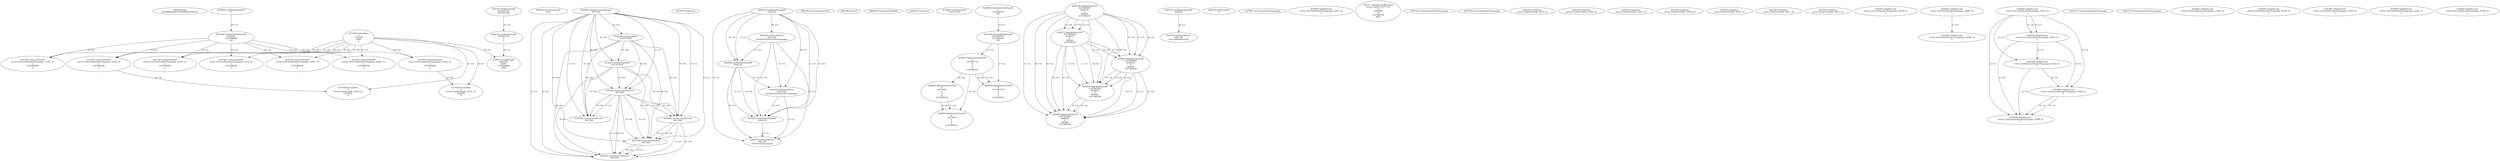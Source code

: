 // Global SCDG with merge call
digraph {
	0 [label="6850628.main
005989906a4f97d702b463f4258af216"]
	1 [label="4254480.GetModuleHandleW
0"]
	2 [label="6844434.SetThreadLocale
1024"]
	3 [label="4243965.InitializeCriticalSection
6917004"]
	4 [label="4243979.GetVersion
"]
	5 [label="4244018.GetModuleHandleW
4244120"]
	6 [label="4244024.GetProcAddress
9441320
GetThreadPreferredUILanguages"]
	5 -> 6 [label="(0-->1)"]
	7 [label="4244044.GetModuleHandleW
4244120"]
	5 -> 7 [label="(1-->1)"]
	5 -> 7 [label="(0-->0)"]
	6 -> 7 [label="(1-->0)"]
	8 [label="4244050.GetProcAddress
9441320
SetThreadPreferredUILanguages"]
	5 -> 8 [label="(0-->1)"]
	6 -> 8 [label="(1-->1)"]
	7 -> 8 [label="(0-->1)"]
	9 [label="4244070.GetModuleHandleW
4244120"]
	5 -> 9 [label="(1-->1)"]
	7 -> 9 [label="(1-->1)"]
	5 -> 9 [label="(0-->0)"]
	6 -> 9 [label="(1-->0)"]
	7 -> 9 [label="(0-->0)"]
	8 -> 9 [label="(1-->0)"]
	10 [label="4244076.GetProcAddress
9441320
GetThreadUILanguage"]
	5 -> 10 [label="(0-->1)"]
	6 -> 10 [label="(1-->1)"]
	7 -> 10 [label="(0-->1)"]
	8 -> 10 [label="(1-->1)"]
	9 -> 10 [label="(0-->1)"]
	11 [label="4250188.GetSystemInfo
2147417660"]
	3 -> 11 [label="(0-->0)"]
	12 [label="6844540.GetCommandLineW
"]
	13 [label="4214413.GetStartupInfoW
2147417624"]
	3 -> 13 [label="(0-->0)"]
	11 -> 13 [label="(0-->0)"]
	14 [label="6844560.GetACP
"]
	15 [label="6844580.GetCurrentThreadId
"]
	16 [label="4250204.GetVersion
"]
	17 [label="4276690.GetVersionExW
2147417420"]
	18 [label="4243306.GetModuleFileNameW
4194304
2147408904
522"]
	1 -> 18 [label="(0-->1)"]
	19 [label="4248064.GetModuleFileNameW
0
2147408370
261"]
	20 [label="4215383.VirtualAlloc
0
1310704
4096
4"]
	21 [label="4246338.RegOpenKeyExW
2147483649
4246772
0
983065
2147408236"]
	22 [label="4245741.GetModuleHandleW
4246160"]
	23 [label="4245758.GetProcAddress
9441320
GetLongPathNameW"]
	22 -> 23 [label="(0-->1)"]
	24 [label="4245785.GetLongPathNameW
2147407710
2147406542
261"]
	19 -> 24 [label="(3-->3)"]
	25 [label="4246556.RegQueryValueExW
0
2147407710
0
0
0
2147408232"]
	24 -> 25 [label="(1-->2)"]
	26 [label="4246599.RegQueryValueExW
0
2147407710
0
0
0
2147408232"]
	24 -> 26 [label="(1-->2)"]
	25 -> 26 [label="(2-->2)"]
	25 -> 26 [label="(6-->6)"]
	27 [label="4246722.RegCloseKey
0"]
	28 [label="4247883.GetUserDefaultUILanguage
"]
	29 [label="4245418.EnterCriticalSection
6917004"]
	3 -> 29 [label="(1-->1)"]
	3 -> 29 [label="(0-->0)"]
	11 -> 29 [label="(0-->0)"]
	13 -> 29 [label="(0-->0)"]
	30 [label="4245469.LeaveCriticalSection
6917004"]
	3 -> 30 [label="(1-->1)"]
	29 -> 30 [label="(1-->1)"]
	3 -> 30 [label="(0-->0)"]
	11 -> 30 [label="(0-->0)"]
	13 -> 30 [label="(0-->0)"]
	29 -> 30 [label="(0-->0)"]
	31 [label="4245487.IsValidLocale
retval_GetUserDefaultUILanguage_32857_32
2"]
	32 [label="4250171.MultiByteToWideChar
retval_GetACP_32773_32
0
4243868
10
2147403704
2047"]
	33 [label="4246635.RegQueryValueExW
0
4247000
0
0
0
2147408232"]
	25 -> 33 [label="(6-->6)"]
	34 [label="4246676.RegQueryValueExW
0
4247000
0
0
0
2147408232"]
	33 -> 34 [label="(2-->2)"]
	25 -> 34 [label="(6-->6)"]
	33 -> 34 [label="(6-->6)"]
	35 [label="4245454.LeaveCriticalSection
6917004"]
	3 -> 35 [label="(1-->1)"]
	29 -> 35 [label="(1-->1)"]
	3 -> 35 [label="(0-->0)"]
	11 -> 35 [label="(0-->0)"]
	13 -> 35 [label="(0-->0)"]
	29 -> 35 [label="(0-->0)"]
	36 [label="4247923.GetSystemDefaultUILanguage
"]
	37 [label="4247558.GetUserDefaultUILanguage
"]
	38 [label="4247567.GetLocaleInfoW
retval_GetUserDefaultUILanguage_33342_32
3
2147408268
4"]
	18 -> 38 [label="(0-->2)"]
	20 -> 38 [label="(4-->4)"]
	39 [label="4247247.FindFirstFileW
3224341740
2147407640"]
	40 [label="4247263.FindClose
retval_FindFirstFileW_33352_32"]
	41 [label="4248145.LoadLibraryExW
3224341740
0
2"]
	39 -> 41 [label="(1-->1)"]
	42 [label="4250073.LoadStringW
9441340
65485
2147409468
4096"]
	41 -> 42 [label="(0-->1)"]
	20 -> 42 [label="(3-->4)"]
	43 [label="4215588.VirtualAlloc
0
retval_LoadStringW_33532_32
1052672
4"]
	20 -> 43 [label="(4-->4)"]
	38 -> 43 [label="(4-->4)"]
	44 [label="4247567.GetLocaleInfoW
retval_GetUserDefaultUILanguage_33343_32
3
2147408268
4"]
	18 -> 44 [label="(0-->2)"]
	20 -> 44 [label="(4-->4)"]
	45 [label="4247263.FindClose
retval_FindFirstFileW_33353_32"]
	46 [label="4215588.VirtualAlloc
0
retval_LoadStringW_33533_32
1052672
4"]
	20 -> 46 [label="(4-->4)"]
	44 -> 46 [label="(4-->4)"]
	47 [label="4247567.GetLocaleInfoW
retval_GetUserDefaultUILanguage_32945_32
3
2147408268
4"]
	18 -> 47 [label="(0-->2)"]
	20 -> 47 [label="(4-->4)"]
	48 [label="4247263.FindClose
retval_FindFirstFileW_33541_32"]
	49 [label="4246372.RegOpenKeyExW
2147483650
4246772
0
983065
2147408236"]
	21 -> 49 [label="(2-->2)"]
	21 -> 49 [label="(4-->4)"]
	21 -> 49 [label="(5-->5)"]
	50 [label="4247567.GetLocaleInfoW
retval_GetUserDefaultUILanguage_32947_32
3
2147408268
4"]
	18 -> 50 [label="(0-->2)"]
	20 -> 50 [label="(4-->4)"]
	51 [label="4247263.FindClose
retval_FindFirstFileW_33543_32"]
	52 [label="4247567.GetLocaleInfoW
retval_GetUserDefaultUILanguage_33341_32
3
2147408268
4"]
	18 -> 52 [label="(0-->2)"]
	20 -> 52 [label="(4-->4)"]
	53 [label="4247263.FindClose
retval_FindFirstFileW_33351_32"]
	54 [label="4247567.GetLocaleInfoW
retval_GetUserDefaultUILanguage_33121_32
3
2147408268
4"]
	18 -> 54 [label="(0-->2)"]
	20 -> 54 [label="(4-->4)"]
	55 [label="4247263.FindClose
retval_FindFirstFileW_33611_32"]
	56 [label="4247567.GetLocaleInfoW
retval_GetUserDefaultUILanguage_33122_32
3
2147408268
4"]
	18 -> 56 [label="(0-->2)"]
	20 -> 56 [label="(4-->4)"]
	57 [label="4247263.FindClose
retval_FindFirstFileW_33612_32"]
	58 [label="4245487.IsValidLocale
retval_GetUserDefaultUILanguage_32858_32
2"]
	59 [label="4245487.IsValidLocale
retval_GetUserDefaultUILanguage_32860_32
2"]
	60 [label="4245580.EnterCriticalSection
6917004"]
	3 -> 60 [label="(1-->1)"]
	29 -> 60 [label="(1-->1)"]
	30 -> 60 [label="(1-->1)"]
	3 -> 60 [label="(0-->0)"]
	11 -> 60 [label="(0-->0)"]
	13 -> 60 [label="(0-->0)"]
	29 -> 60 [label="(0-->0)"]
	30 -> 60 [label="(0-->0)"]
	61 [label="4245621.LeaveCriticalSection
6917004"]
	3 -> 61 [label="(1-->1)"]
	29 -> 61 [label="(1-->1)"]
	30 -> 61 [label="(1-->1)"]
	60 -> 61 [label="(1-->1)"]
	3 -> 61 [label="(0-->0)"]
	11 -> 61 [label="(0-->0)"]
	13 -> 61 [label="(0-->0)"]
	29 -> 61 [label="(0-->0)"]
	30 -> 61 [label="(0-->0)"]
	60 -> 61 [label="(0-->0)"]
	62 [label="4245487.IsValidLocale
retval_GetSystemDefaultUILanguage_32949_32
2"]
	59 -> 62 [label="(2-->2)"]
	63 [label="4245487.IsValidLocale
retval_GetUserDefaultUILanguage_32923_32
2"]
	64 [label="4244766.IsValidLocale
retval_GetUserDefaultUILanguage_32923_32
2"]
	63 -> 64 [label="(1-->1)"]
	63 -> 64 [label="(2-->2)"]
	65 [label="4245525.GetSystemDefaultUILanguage
"]
	66 [label="4245552.GetSystemDefaultUILanguage
"]
	67 [label="4244766.IsValidLocale
retval_GetSystemDefaultUILanguage_33324_32
2"]
	63 -> 67 [label="(2-->2)"]
	64 -> 67 [label="(2-->2)"]
	68 [label="4245487.IsValidLocale
retval_GetSystemDefaultUILanguage_33599_32
2"]
	63 -> 68 [label="(2-->2)"]
	64 -> 68 [label="(2-->2)"]
	67 -> 68 [label="(2-->2)"]
	69 [label="4245487.IsValidLocale
retval_GetUserDefaultUILanguage_33293_32
2"]
	70 [label="4245487.IsValidLocale
retval_GetUserDefaultUILanguage_33294_32
2"]
	71 [label="4246402.RegOpenKeyExW
2147483649
4246832
0
983065
2147408236"]
	21 -> 71 [label="(1-->1)"]
	21 -> 71 [label="(4-->4)"]
	49 -> 71 [label="(4-->4)"]
	21 -> 71 [label="(5-->5)"]
	49 -> 71 [label="(5-->5)"]
	72 [label="4245487.IsValidLocale
retval_GetUserDefaultUILanguage_33296_32
2"]
	73 [label="4244766.IsValidLocale
retval_GetSystemDefaultUILanguage_33599_32
2"]
	68 -> 73 [label="(1-->1)"]
	63 -> 73 [label="(2-->2)"]
	64 -> 73 [label="(2-->2)"]
	67 -> 73 [label="(2-->2)"]
	68 -> 73 [label="(2-->2)"]
	74 [label="4245487.IsValidLocale
retval_GetUserDefaultUILanguage_33292_32
2"]
	75 [label="4246432.RegOpenKeyExW
2147483650
4246832
0
983065
2147408236"]
	49 -> 75 [label="(1-->1)"]
	71 -> 75 [label="(2-->2)"]
	21 -> 75 [label="(4-->4)"]
	49 -> 75 [label="(4-->4)"]
	71 -> 75 [label="(4-->4)"]
	21 -> 75 [label="(5-->5)"]
	49 -> 75 [label="(5-->5)"]
	71 -> 75 [label="(5-->5)"]
	76 [label="4246462.RegOpenKeyExW
2147483649
4246884
0
983065
2147408236"]
	21 -> 76 [label="(1-->1)"]
	71 -> 76 [label="(1-->1)"]
	21 -> 76 [label="(4-->4)"]
	49 -> 76 [label="(4-->4)"]
	71 -> 76 [label="(4-->4)"]
	75 -> 76 [label="(4-->4)"]
	21 -> 76 [label="(5-->5)"]
	49 -> 76 [label="(5-->5)"]
	71 -> 76 [label="(5-->5)"]
	75 -> 76 [label="(5-->5)"]
	77 [label="4245487.IsValidLocale
retval_GetUserDefaultUILanguage_33592_32
2"]
}
